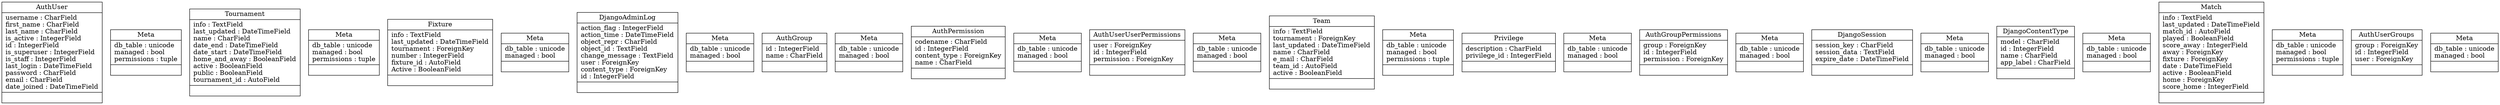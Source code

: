 digraph "classes_No_Name" {
charset="utf-8"
rankdir=BT
"2" [shape="record", label="{AuthUser|username : CharField\lfirst_name : CharField\llast_name : CharField\lis_active : IntegerField\lid : IntegerField\lis_superuser : IntegerField\lis_staff : IntegerField\llast_login : DateTimeField\lpassword : CharField\lemail : CharField\ldate_joined : DateTimeField\l|}"];
"3" [shape="record", label="{Meta|db_table : unicode\lmanaged : bool\lpermissions : tuple\l|}"];
"4" [shape="record", label="{Tournament|info : TextField\llast_updated : DateTimeField\lname : CharField\ldate_end : DateTimeField\ldate_start : DateTimeField\lhome_and_away : BooleanField\lactive : BooleanField\lpublic : BooleanField\ltournament_id : AutoField\l|}"];
"5" [shape="record", label="{Meta|db_table : unicode\lmanaged : bool\lpermissions : tuple\l|}"];
"6" [shape="record", label="{Fixture|info : TextField\llast_updated : DateTimeField\ltournament : ForeignKey\lnumber : IntegerField\lfixture_id : AutoField\lActive : BooleanField\l|}"];
"7" [shape="record", label="{Meta|db_table : unicode\lmanaged : bool\l|}"];
"8" [shape="record", label="{DjangoAdminLog|action_flag : IntegerField\laction_time : DateTimeField\lobject_repr : CharField\lobject_id : TextField\lchange_message : TextField\luser : ForeignKey\lcontent_type : ForeignKey\lid : IntegerField\l|}"];
"9" [shape="record", label="{Meta|db_table : unicode\lmanaged : bool\l|}"];
"10" [shape="record", label="{AuthGroup|id : IntegerField\lname : CharField\l|}"];
"11" [shape="record", label="{Meta|db_table : unicode\lmanaged : bool\l|}"];
"12" [shape="record", label="{AuthPermission|codename : CharField\lid : IntegerField\lcontent_type : ForeignKey\lname : CharField\l|}"];
"13" [shape="record", label="{Meta|db_table : unicode\lmanaged : bool\l|}"];
"14" [shape="record", label="{AuthUserUserPermissions|user : ForeignKey\lid : IntegerField\lpermission : ForeignKey\l|}"];
"15" [shape="record", label="{Meta|db_table : unicode\lmanaged : bool\l|}"];
"16" [shape="record", label="{Team|info : TextField\ltournament : ForeignKey\llast_updated : DateTimeField\lname : CharField\le_mail : CharField\lteam_id : AutoField\lactive : BooleanField\l|}"];
"17" [shape="record", label="{Meta|db_table : unicode\lmanaged : bool\lpermissions : tuple\l|}"];
"18" [shape="record", label="{Privilege|description : CharField\lprivilege_id : IntegerField\l|}"];
"19" [shape="record", label="{Meta|db_table : unicode\lmanaged : bool\l|}"];
"20" [shape="record", label="{AuthGroupPermissions|group : ForeignKey\lid : IntegerField\lpermission : ForeignKey\l|}"];
"21" [shape="record", label="{Meta|db_table : unicode\lmanaged : bool\l|}"];
"22" [shape="record", label="{DjangoSession|session_key : CharField\lsession_data : TextField\lexpire_date : DateTimeField\l|}"];
"23" [shape="record", label="{Meta|db_table : unicode\lmanaged : bool\l|}"];
"24" [shape="record", label="{DjangoContentType|model : CharField\lid : IntegerField\lname : CharField\lapp_label : CharField\l|}"];
"25" [shape="record", label="{Meta|db_table : unicode\lmanaged : bool\l|}"];
"26" [shape="record", label="{Match|info : TextField\llast_updated : DateTimeField\lmatch_id : AutoField\lplayed : BooleanField\lscore_away : IntegerField\laway : ForeignKey\lfixture : ForeignKey\ldate : DateTimeField\lactive : BooleanField\lhome : ForeignKey\lscore_home : IntegerField\l|}"];
"27" [shape="record", label="{Meta|db_table : unicode\lmanaged : bool\lpermissions : tuple\l|}"];
"28" [shape="record", label="{AuthUserGroups|group : ForeignKey\lid : IntegerField\luser : ForeignKey\l|}"];
"29" [shape="record", label="{Meta|db_table : unicode\lmanaged : bool\l|}"];
}
